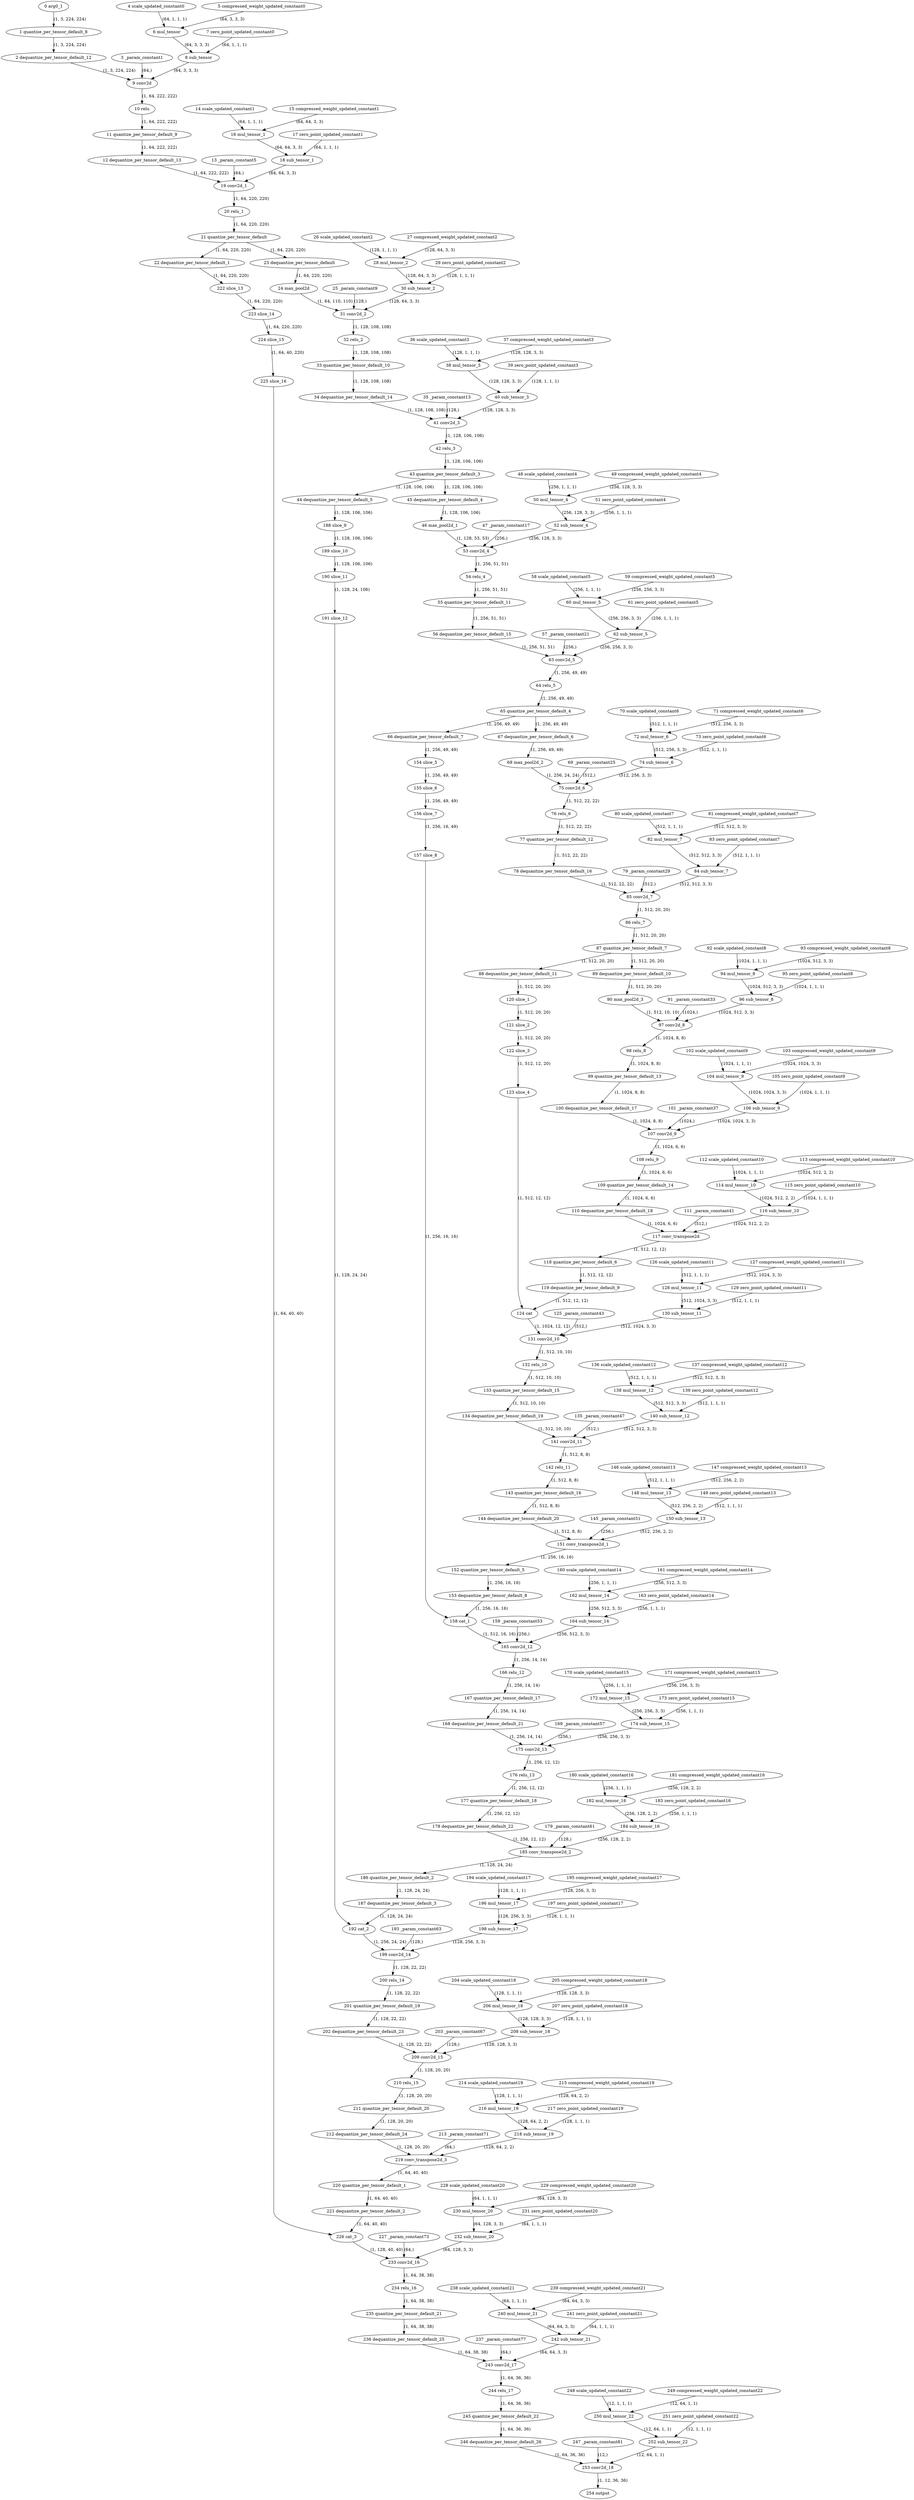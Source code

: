 strict digraph  {
"0 arg0_1" [id=0, type=input];
"1 quantize_per_tensor_default_8" [id=1, type=quantize_per_tensor];
"2 dequantize_per_tensor_default_12" [id=2, type=dequantize_per_tensor];
"3 _param_constant1" [id=3, type=get_attr];
"4 scale_updated_constant0" [id=4, type=get_attr];
"5 compressed_weight_updated_constant0" [id=5, type=get_attr];
"6 mul_tensor" [id=6, type=mul];
"7 zero_point_updated_constant0" [id=7, type=get_attr];
"8 sub_tensor" [id=8, type=sub];
"9 conv2d" [id=9, type=conv2d];
"10 relu" [id=10, type=relu];
"11 quantize_per_tensor_default_9" [id=11, type=quantize_per_tensor];
"12 dequantize_per_tensor_default_13" [id=12, type=dequantize_per_tensor];
"13 _param_constant5" [id=13, type=get_attr];
"14 scale_updated_constant1" [id=14, type=get_attr];
"15 compressed_weight_updated_constant1" [id=15, type=get_attr];
"16 mul_tensor_1" [id=16, type=mul];
"17 zero_point_updated_constant1" [id=17, type=get_attr];
"18 sub_tensor_1" [id=18, type=sub];
"19 conv2d_1" [id=19, type=conv2d];
"20 relu_1" [id=20, type=relu];
"21 quantize_per_tensor_default" [id=21, type=quantize_per_tensor];
"22 dequantize_per_tensor_default_1" [id=22, type=dequantize_per_tensor];
"23 dequantize_per_tensor_default" [id=23, type=dequantize_per_tensor];
"24 max_pool2d" [id=24, type=max_pool2d];
"25 _param_constant9" [id=25, type=get_attr];
"26 scale_updated_constant2" [id=26, type=get_attr];
"27 compressed_weight_updated_constant2" [id=27, type=get_attr];
"28 mul_tensor_2" [id=28, type=mul];
"29 zero_point_updated_constant2" [id=29, type=get_attr];
"30 sub_tensor_2" [id=30, type=sub];
"31 conv2d_2" [id=31, type=conv2d];
"32 relu_2" [id=32, type=relu];
"33 quantize_per_tensor_default_10" [id=33, type=quantize_per_tensor];
"34 dequantize_per_tensor_default_14" [id=34, type=dequantize_per_tensor];
"35 _param_constant13" [id=35, type=get_attr];
"36 scale_updated_constant3" [id=36, type=get_attr];
"37 compressed_weight_updated_constant3" [id=37, type=get_attr];
"38 mul_tensor_3" [id=38, type=mul];
"39 zero_point_updated_constant3" [id=39, type=get_attr];
"40 sub_tensor_3" [id=40, type=sub];
"41 conv2d_3" [id=41, type=conv2d];
"42 relu_3" [id=42, type=relu];
"43 quantize_per_tensor_default_3" [id=43, type=quantize_per_tensor];
"44 dequantize_per_tensor_default_5" [id=44, type=dequantize_per_tensor];
"45 dequantize_per_tensor_default_4" [id=45, type=dequantize_per_tensor];
"46 max_pool2d_1" [id=46, type=max_pool2d];
"47 _param_constant17" [id=47, type=get_attr];
"48 scale_updated_constant4" [id=48, type=get_attr];
"49 compressed_weight_updated_constant4" [id=49, type=get_attr];
"50 mul_tensor_4" [id=50, type=mul];
"51 zero_point_updated_constant4" [id=51, type=get_attr];
"52 sub_tensor_4" [id=52, type=sub];
"53 conv2d_4" [id=53, type=conv2d];
"54 relu_4" [id=54, type=relu];
"55 quantize_per_tensor_default_11" [id=55, type=quantize_per_tensor];
"56 dequantize_per_tensor_default_15" [id=56, type=dequantize_per_tensor];
"57 _param_constant21" [id=57, type=get_attr];
"58 scale_updated_constant5" [id=58, type=get_attr];
"59 compressed_weight_updated_constant5" [id=59, type=get_attr];
"60 mul_tensor_5" [id=60, type=mul];
"61 zero_point_updated_constant5" [id=61, type=get_attr];
"62 sub_tensor_5" [id=62, type=sub];
"63 conv2d_5" [id=63, type=conv2d];
"64 relu_5" [id=64, type=relu];
"65 quantize_per_tensor_default_4" [id=65, type=quantize_per_tensor];
"66 dequantize_per_tensor_default_7" [id=66, type=dequantize_per_tensor];
"67 dequantize_per_tensor_default_6" [id=67, type=dequantize_per_tensor];
"68 max_pool2d_2" [id=68, type=max_pool2d];
"69 _param_constant25" [id=69, type=get_attr];
"70 scale_updated_constant6" [id=70, type=get_attr];
"71 compressed_weight_updated_constant6" [id=71, type=get_attr];
"72 mul_tensor_6" [id=72, type=mul];
"73 zero_point_updated_constant6" [id=73, type=get_attr];
"74 sub_tensor_6" [id=74, type=sub];
"75 conv2d_6" [id=75, type=conv2d];
"76 relu_6" [id=76, type=relu];
"77 quantize_per_tensor_default_12" [id=77, type=quantize_per_tensor];
"78 dequantize_per_tensor_default_16" [id=78, type=dequantize_per_tensor];
"79 _param_constant29" [id=79, type=get_attr];
"80 scale_updated_constant7" [id=80, type=get_attr];
"81 compressed_weight_updated_constant7" [id=81, type=get_attr];
"82 mul_tensor_7" [id=82, type=mul];
"83 zero_point_updated_constant7" [id=83, type=get_attr];
"84 sub_tensor_7" [id=84, type=sub];
"85 conv2d_7" [id=85, type=conv2d];
"86 relu_7" [id=86, type=relu];
"87 quantize_per_tensor_default_7" [id=87, type=quantize_per_tensor];
"88 dequantize_per_tensor_default_11" [id=88, type=dequantize_per_tensor];
"89 dequantize_per_tensor_default_10" [id=89, type=dequantize_per_tensor];
"90 max_pool2d_3" [id=90, type=max_pool2d];
"91 _param_constant33" [id=91, type=get_attr];
"92 scale_updated_constant8" [id=92, type=get_attr];
"93 compressed_weight_updated_constant8" [id=93, type=get_attr];
"94 mul_tensor_8" [id=94, type=mul];
"95 zero_point_updated_constant8" [id=95, type=get_attr];
"96 sub_tensor_8" [id=96, type=sub];
"97 conv2d_8" [id=97, type=conv2d];
"98 relu_8" [id=98, type=relu];
"99 quantize_per_tensor_default_13" [id=99, type=quantize_per_tensor];
"100 dequantize_per_tensor_default_17" [id=100, type=dequantize_per_tensor];
"101 _param_constant37" [id=101, type=get_attr];
"102 scale_updated_constant9" [id=102, type=get_attr];
"103 compressed_weight_updated_constant9" [id=103, type=get_attr];
"104 mul_tensor_9" [id=104, type=mul];
"105 zero_point_updated_constant9" [id=105, type=get_attr];
"106 sub_tensor_9" [id=106, type=sub];
"107 conv2d_9" [id=107, type=conv2d];
"108 relu_9" [id=108, type=relu];
"109 quantize_per_tensor_default_14" [id=109, type=quantize_per_tensor];
"110 dequantize_per_tensor_default_18" [id=110, type=dequantize_per_tensor];
"111 _param_constant41" [id=111, type=get_attr];
"112 scale_updated_constant10" [id=112, type=get_attr];
"113 compressed_weight_updated_constant10" [id=113, type=get_attr];
"114 mul_tensor_10" [id=114, type=mul];
"115 zero_point_updated_constant10" [id=115, type=get_attr];
"116 sub_tensor_10" [id=116, type=sub];
"117 conv_transpose2d" [id=117, type=conv_transpose2d];
"118 quantize_per_tensor_default_6" [id=118, type=quantize_per_tensor];
"119 dequantize_per_tensor_default_9" [id=119, type=dequantize_per_tensor];
"120 slice_1" [id=120, type=slice];
"121 slice_2" [id=121, type=slice];
"122 slice_3" [id=122, type=slice];
"123 slice_4" [id=123, type=slice];
"124 cat" [id=124, type=cat];
"125 _param_constant43" [id=125, type=get_attr];
"126 scale_updated_constant11" [id=126, type=get_attr];
"127 compressed_weight_updated_constant11" [id=127, type=get_attr];
"128 mul_tensor_11" [id=128, type=mul];
"129 zero_point_updated_constant11" [id=129, type=get_attr];
"130 sub_tensor_11" [id=130, type=sub];
"131 conv2d_10" [id=131, type=conv2d];
"132 relu_10" [id=132, type=relu];
"133 quantize_per_tensor_default_15" [id=133, type=quantize_per_tensor];
"134 dequantize_per_tensor_default_19" [id=134, type=dequantize_per_tensor];
"135 _param_constant47" [id=135, type=get_attr];
"136 scale_updated_constant12" [id=136, type=get_attr];
"137 compressed_weight_updated_constant12" [id=137, type=get_attr];
"138 mul_tensor_12" [id=138, type=mul];
"139 zero_point_updated_constant12" [id=139, type=get_attr];
"140 sub_tensor_12" [id=140, type=sub];
"141 conv2d_11" [id=141, type=conv2d];
"142 relu_11" [id=142, type=relu];
"143 quantize_per_tensor_default_16" [id=143, type=quantize_per_tensor];
"144 dequantize_per_tensor_default_20" [id=144, type=dequantize_per_tensor];
"145 _param_constant51" [id=145, type=get_attr];
"146 scale_updated_constant13" [id=146, type=get_attr];
"147 compressed_weight_updated_constant13" [id=147, type=get_attr];
"148 mul_tensor_13" [id=148, type=mul];
"149 zero_point_updated_constant13" [id=149, type=get_attr];
"150 sub_tensor_13" [id=150, type=sub];
"151 conv_transpose2d_1" [id=151, type=conv_transpose2d];
"152 quantize_per_tensor_default_5" [id=152, type=quantize_per_tensor];
"153 dequantize_per_tensor_default_8" [id=153, type=dequantize_per_tensor];
"154 slice_5" [id=154, type=slice];
"155 slice_6" [id=155, type=slice];
"156 slice_7" [id=156, type=slice];
"157 slice_8" [id=157, type=slice];
"158 cat_1" [id=158, type=cat];
"159 _param_constant53" [id=159, type=get_attr];
"160 scale_updated_constant14" [id=160, type=get_attr];
"161 compressed_weight_updated_constant14" [id=161, type=get_attr];
"162 mul_tensor_14" [id=162, type=mul];
"163 zero_point_updated_constant14" [id=163, type=get_attr];
"164 sub_tensor_14" [id=164, type=sub];
"165 conv2d_12" [id=165, type=conv2d];
"166 relu_12" [id=166, type=relu];
"167 quantize_per_tensor_default_17" [id=167, type=quantize_per_tensor];
"168 dequantize_per_tensor_default_21" [id=168, type=dequantize_per_tensor];
"169 _param_constant57" [id=169, type=get_attr];
"170 scale_updated_constant15" [id=170, type=get_attr];
"171 compressed_weight_updated_constant15" [id=171, type=get_attr];
"172 mul_tensor_15" [id=172, type=mul];
"173 zero_point_updated_constant15" [id=173, type=get_attr];
"174 sub_tensor_15" [id=174, type=sub];
"175 conv2d_13" [id=175, type=conv2d];
"176 relu_13" [id=176, type=relu];
"177 quantize_per_tensor_default_18" [id=177, type=quantize_per_tensor];
"178 dequantize_per_tensor_default_22" [id=178, type=dequantize_per_tensor];
"179 _param_constant61" [id=179, type=get_attr];
"180 scale_updated_constant16" [id=180, type=get_attr];
"181 compressed_weight_updated_constant16" [id=181, type=get_attr];
"182 mul_tensor_16" [id=182, type=mul];
"183 zero_point_updated_constant16" [id=183, type=get_attr];
"184 sub_tensor_16" [id=184, type=sub];
"185 conv_transpose2d_2" [id=185, type=conv_transpose2d];
"186 quantize_per_tensor_default_2" [id=186, type=quantize_per_tensor];
"187 dequantize_per_tensor_default_3" [id=187, type=dequantize_per_tensor];
"188 slice_9" [id=188, type=slice];
"189 slice_10" [id=189, type=slice];
"190 slice_11" [id=190, type=slice];
"191 slice_12" [id=191, type=slice];
"192 cat_2" [id=192, type=cat];
"193 _param_constant63" [id=193, type=get_attr];
"194 scale_updated_constant17" [id=194, type=get_attr];
"195 compressed_weight_updated_constant17" [id=195, type=get_attr];
"196 mul_tensor_17" [id=196, type=mul];
"197 zero_point_updated_constant17" [id=197, type=get_attr];
"198 sub_tensor_17" [id=198, type=sub];
"199 conv2d_14" [id=199, type=conv2d];
"200 relu_14" [id=200, type=relu];
"201 quantize_per_tensor_default_19" [id=201, type=quantize_per_tensor];
"202 dequantize_per_tensor_default_23" [id=202, type=dequantize_per_tensor];
"203 _param_constant67" [id=203, type=get_attr];
"204 scale_updated_constant18" [id=204, type=get_attr];
"205 compressed_weight_updated_constant18" [id=205, type=get_attr];
"206 mul_tensor_18" [id=206, type=mul];
"207 zero_point_updated_constant18" [id=207, type=get_attr];
"208 sub_tensor_18" [id=208, type=sub];
"209 conv2d_15" [id=209, type=conv2d];
"210 relu_15" [id=210, type=relu];
"211 quantize_per_tensor_default_20" [id=211, type=quantize_per_tensor];
"212 dequantize_per_tensor_default_24" [id=212, type=dequantize_per_tensor];
"213 _param_constant71" [id=213, type=get_attr];
"214 scale_updated_constant19" [id=214, type=get_attr];
"215 compressed_weight_updated_constant19" [id=215, type=get_attr];
"216 mul_tensor_19" [id=216, type=mul];
"217 zero_point_updated_constant19" [id=217, type=get_attr];
"218 sub_tensor_19" [id=218, type=sub];
"219 conv_transpose2d_3" [id=219, type=conv_transpose2d];
"220 quantize_per_tensor_default_1" [id=220, type=quantize_per_tensor];
"221 dequantize_per_tensor_default_2" [id=221, type=dequantize_per_tensor];
"222 slice_13" [id=222, type=slice];
"223 slice_14" [id=223, type=slice];
"224 slice_15" [id=224, type=slice];
"225 slice_16" [id=225, type=slice];
"226 cat_3" [id=226, type=cat];
"227 _param_constant73" [id=227, type=get_attr];
"228 scale_updated_constant20" [id=228, type=get_attr];
"229 compressed_weight_updated_constant20" [id=229, type=get_attr];
"230 mul_tensor_20" [id=230, type=mul];
"231 zero_point_updated_constant20" [id=231, type=get_attr];
"232 sub_tensor_20" [id=232, type=sub];
"233 conv2d_16" [id=233, type=conv2d];
"234 relu_16" [id=234, type=relu];
"235 quantize_per_tensor_default_21" [id=235, type=quantize_per_tensor];
"236 dequantize_per_tensor_default_25" [id=236, type=dequantize_per_tensor];
"237 _param_constant77" [id=237, type=get_attr];
"238 scale_updated_constant21" [id=238, type=get_attr];
"239 compressed_weight_updated_constant21" [id=239, type=get_attr];
"240 mul_tensor_21" [id=240, type=mul];
"241 zero_point_updated_constant21" [id=241, type=get_attr];
"242 sub_tensor_21" [id=242, type=sub];
"243 conv2d_17" [id=243, type=conv2d];
"244 relu_17" [id=244, type=relu];
"245 quantize_per_tensor_default_22" [id=245, type=quantize_per_tensor];
"246 dequantize_per_tensor_default_26" [id=246, type=dequantize_per_tensor];
"247 _param_constant81" [id=247, type=get_attr];
"248 scale_updated_constant22" [id=248, type=get_attr];
"249 compressed_weight_updated_constant22" [id=249, type=get_attr];
"250 mul_tensor_22" [id=250, type=mul];
"251 zero_point_updated_constant22" [id=251, type=get_attr];
"252 sub_tensor_22" [id=252, type=sub];
"253 conv2d_18" [id=253, type=conv2d];
"254 output" [id=254, type=output];
"0 arg0_1" -> "1 quantize_per_tensor_default_8"  [label="(1, 3, 224, 224)", style=solid];
"1 quantize_per_tensor_default_8" -> "2 dequantize_per_tensor_default_12"  [label="(1, 3, 224, 224)", style=solid];
"2 dequantize_per_tensor_default_12" -> "9 conv2d"  [label="(1, 3, 224, 224)", style=solid];
"3 _param_constant1" -> "9 conv2d"  [label="(64,)", style=solid];
"4 scale_updated_constant0" -> "6 mul_tensor"  [label="(64, 1, 1, 1)", style=solid];
"5 compressed_weight_updated_constant0" -> "6 mul_tensor"  [label="(64, 3, 3, 3)", style=solid];
"6 mul_tensor" -> "8 sub_tensor"  [label="(64, 3, 3, 3)", style=solid];
"7 zero_point_updated_constant0" -> "8 sub_tensor"  [label="(64, 1, 1, 1)", style=solid];
"8 sub_tensor" -> "9 conv2d"  [label="(64, 3, 3, 3)", style=solid];
"9 conv2d" -> "10 relu"  [label="(1, 64, 222, 222)", style=solid];
"10 relu" -> "11 quantize_per_tensor_default_9"  [label="(1, 64, 222, 222)", style=solid];
"11 quantize_per_tensor_default_9" -> "12 dequantize_per_tensor_default_13"  [label="(1, 64, 222, 222)", style=solid];
"12 dequantize_per_tensor_default_13" -> "19 conv2d_1"  [label="(1, 64, 222, 222)", style=solid];
"13 _param_constant5" -> "19 conv2d_1"  [label="(64,)", style=solid];
"14 scale_updated_constant1" -> "16 mul_tensor_1"  [label="(64, 1, 1, 1)", style=solid];
"15 compressed_weight_updated_constant1" -> "16 mul_tensor_1"  [label="(64, 64, 3, 3)", style=solid];
"16 mul_tensor_1" -> "18 sub_tensor_1"  [label="(64, 64, 3, 3)", style=solid];
"17 zero_point_updated_constant1" -> "18 sub_tensor_1"  [label="(64, 1, 1, 1)", style=solid];
"18 sub_tensor_1" -> "19 conv2d_1"  [label="(64, 64, 3, 3)", style=solid];
"19 conv2d_1" -> "20 relu_1"  [label="(1, 64, 220, 220)", style=solid];
"20 relu_1" -> "21 quantize_per_tensor_default"  [label="(1, 64, 220, 220)", style=solid];
"21 quantize_per_tensor_default" -> "22 dequantize_per_tensor_default_1"  [label="(1, 64, 220, 220)", style=solid];
"21 quantize_per_tensor_default" -> "23 dequantize_per_tensor_default"  [label="(1, 64, 220, 220)", style=solid];
"22 dequantize_per_tensor_default_1" -> "222 slice_13"  [label="(1, 64, 220, 220)", style=solid];
"23 dequantize_per_tensor_default" -> "24 max_pool2d"  [label="(1, 64, 220, 220)", style=solid];
"24 max_pool2d" -> "31 conv2d_2"  [label="(1, 64, 110, 110)", style=solid];
"25 _param_constant9" -> "31 conv2d_2"  [label="(128,)", style=solid];
"26 scale_updated_constant2" -> "28 mul_tensor_2"  [label="(128, 1, 1, 1)", style=solid];
"27 compressed_weight_updated_constant2" -> "28 mul_tensor_2"  [label="(128, 64, 3, 3)", style=solid];
"28 mul_tensor_2" -> "30 sub_tensor_2"  [label="(128, 64, 3, 3)", style=solid];
"29 zero_point_updated_constant2" -> "30 sub_tensor_2"  [label="(128, 1, 1, 1)", style=solid];
"30 sub_tensor_2" -> "31 conv2d_2"  [label="(128, 64, 3, 3)", style=solid];
"31 conv2d_2" -> "32 relu_2"  [label="(1, 128, 108, 108)", style=solid];
"32 relu_2" -> "33 quantize_per_tensor_default_10"  [label="(1, 128, 108, 108)", style=solid];
"33 quantize_per_tensor_default_10" -> "34 dequantize_per_tensor_default_14"  [label="(1, 128, 108, 108)", style=solid];
"34 dequantize_per_tensor_default_14" -> "41 conv2d_3"  [label="(1, 128, 108, 108)", style=solid];
"35 _param_constant13" -> "41 conv2d_3"  [label="(128,)", style=solid];
"36 scale_updated_constant3" -> "38 mul_tensor_3"  [label="(128, 1, 1, 1)", style=solid];
"37 compressed_weight_updated_constant3" -> "38 mul_tensor_3"  [label="(128, 128, 3, 3)", style=solid];
"38 mul_tensor_3" -> "40 sub_tensor_3"  [label="(128, 128, 3, 3)", style=solid];
"39 zero_point_updated_constant3" -> "40 sub_tensor_3"  [label="(128, 1, 1, 1)", style=solid];
"40 sub_tensor_3" -> "41 conv2d_3"  [label="(128, 128, 3, 3)", style=solid];
"41 conv2d_3" -> "42 relu_3"  [label="(1, 128, 106, 106)", style=solid];
"42 relu_3" -> "43 quantize_per_tensor_default_3"  [label="(1, 128, 106, 106)", style=solid];
"43 quantize_per_tensor_default_3" -> "44 dequantize_per_tensor_default_5"  [label="(1, 128, 106, 106)", style=solid];
"43 quantize_per_tensor_default_3" -> "45 dequantize_per_tensor_default_4"  [label="(1, 128, 106, 106)", style=solid];
"44 dequantize_per_tensor_default_5" -> "188 slice_9"  [label="(1, 128, 106, 106)", style=solid];
"45 dequantize_per_tensor_default_4" -> "46 max_pool2d_1"  [label="(1, 128, 106, 106)", style=solid];
"46 max_pool2d_1" -> "53 conv2d_4"  [label="(1, 128, 53, 53)", style=solid];
"47 _param_constant17" -> "53 conv2d_4"  [label="(256,)", style=solid];
"48 scale_updated_constant4" -> "50 mul_tensor_4"  [label="(256, 1, 1, 1)", style=solid];
"49 compressed_weight_updated_constant4" -> "50 mul_tensor_4"  [label="(256, 128, 3, 3)", style=solid];
"50 mul_tensor_4" -> "52 sub_tensor_4"  [label="(256, 128, 3, 3)", style=solid];
"51 zero_point_updated_constant4" -> "52 sub_tensor_4"  [label="(256, 1, 1, 1)", style=solid];
"52 sub_tensor_4" -> "53 conv2d_4"  [label="(256, 128, 3, 3)", style=solid];
"53 conv2d_4" -> "54 relu_4"  [label="(1, 256, 51, 51)", style=solid];
"54 relu_4" -> "55 quantize_per_tensor_default_11"  [label="(1, 256, 51, 51)", style=solid];
"55 quantize_per_tensor_default_11" -> "56 dequantize_per_tensor_default_15"  [label="(1, 256, 51, 51)", style=solid];
"56 dequantize_per_tensor_default_15" -> "63 conv2d_5"  [label="(1, 256, 51, 51)", style=solid];
"57 _param_constant21" -> "63 conv2d_5"  [label="(256,)", style=solid];
"58 scale_updated_constant5" -> "60 mul_tensor_5"  [label="(256, 1, 1, 1)", style=solid];
"59 compressed_weight_updated_constant5" -> "60 mul_tensor_5"  [label="(256, 256, 3, 3)", style=solid];
"60 mul_tensor_5" -> "62 sub_tensor_5"  [label="(256, 256, 3, 3)", style=solid];
"61 zero_point_updated_constant5" -> "62 sub_tensor_5"  [label="(256, 1, 1, 1)", style=solid];
"62 sub_tensor_5" -> "63 conv2d_5"  [label="(256, 256, 3, 3)", style=solid];
"63 conv2d_5" -> "64 relu_5"  [label="(1, 256, 49, 49)", style=solid];
"64 relu_5" -> "65 quantize_per_tensor_default_4"  [label="(1, 256, 49, 49)", style=solid];
"65 quantize_per_tensor_default_4" -> "66 dequantize_per_tensor_default_7"  [label="(1, 256, 49, 49)", style=solid];
"65 quantize_per_tensor_default_4" -> "67 dequantize_per_tensor_default_6"  [label="(1, 256, 49, 49)", style=solid];
"66 dequantize_per_tensor_default_7" -> "154 slice_5"  [label="(1, 256, 49, 49)", style=solid];
"67 dequantize_per_tensor_default_6" -> "68 max_pool2d_2"  [label="(1, 256, 49, 49)", style=solid];
"68 max_pool2d_2" -> "75 conv2d_6"  [label="(1, 256, 24, 24)", style=solid];
"69 _param_constant25" -> "75 conv2d_6"  [label="(512,)", style=solid];
"70 scale_updated_constant6" -> "72 mul_tensor_6"  [label="(512, 1, 1, 1)", style=solid];
"71 compressed_weight_updated_constant6" -> "72 mul_tensor_6"  [label="(512, 256, 3, 3)", style=solid];
"72 mul_tensor_6" -> "74 sub_tensor_6"  [label="(512, 256, 3, 3)", style=solid];
"73 zero_point_updated_constant6" -> "74 sub_tensor_6"  [label="(512, 1, 1, 1)", style=solid];
"74 sub_tensor_6" -> "75 conv2d_6"  [label="(512, 256, 3, 3)", style=solid];
"75 conv2d_6" -> "76 relu_6"  [label="(1, 512, 22, 22)", style=solid];
"76 relu_6" -> "77 quantize_per_tensor_default_12"  [label="(1, 512, 22, 22)", style=solid];
"77 quantize_per_tensor_default_12" -> "78 dequantize_per_tensor_default_16"  [label="(1, 512, 22, 22)", style=solid];
"78 dequantize_per_tensor_default_16" -> "85 conv2d_7"  [label="(1, 512, 22, 22)", style=solid];
"79 _param_constant29" -> "85 conv2d_7"  [label="(512,)", style=solid];
"80 scale_updated_constant7" -> "82 mul_tensor_7"  [label="(512, 1, 1, 1)", style=solid];
"81 compressed_weight_updated_constant7" -> "82 mul_tensor_7"  [label="(512, 512, 3, 3)", style=solid];
"82 mul_tensor_7" -> "84 sub_tensor_7"  [label="(512, 512, 3, 3)", style=solid];
"83 zero_point_updated_constant7" -> "84 sub_tensor_7"  [label="(512, 1, 1, 1)", style=solid];
"84 sub_tensor_7" -> "85 conv2d_7"  [label="(512, 512, 3, 3)", style=solid];
"85 conv2d_7" -> "86 relu_7"  [label="(1, 512, 20, 20)", style=solid];
"86 relu_7" -> "87 quantize_per_tensor_default_7"  [label="(1, 512, 20, 20)", style=solid];
"87 quantize_per_tensor_default_7" -> "88 dequantize_per_tensor_default_11"  [label="(1, 512, 20, 20)", style=solid];
"87 quantize_per_tensor_default_7" -> "89 dequantize_per_tensor_default_10"  [label="(1, 512, 20, 20)", style=solid];
"88 dequantize_per_tensor_default_11" -> "120 slice_1"  [label="(1, 512, 20, 20)", style=solid];
"89 dequantize_per_tensor_default_10" -> "90 max_pool2d_3"  [label="(1, 512, 20, 20)", style=solid];
"90 max_pool2d_3" -> "97 conv2d_8"  [label="(1, 512, 10, 10)", style=solid];
"91 _param_constant33" -> "97 conv2d_8"  [label="(1024,)", style=solid];
"92 scale_updated_constant8" -> "94 mul_tensor_8"  [label="(1024, 1, 1, 1)", style=solid];
"93 compressed_weight_updated_constant8" -> "94 mul_tensor_8"  [label="(1024, 512, 3, 3)", style=solid];
"94 mul_tensor_8" -> "96 sub_tensor_8"  [label="(1024, 512, 3, 3)", style=solid];
"95 zero_point_updated_constant8" -> "96 sub_tensor_8"  [label="(1024, 1, 1, 1)", style=solid];
"96 sub_tensor_8" -> "97 conv2d_8"  [label="(1024, 512, 3, 3)", style=solid];
"97 conv2d_8" -> "98 relu_8"  [label="(1, 1024, 8, 8)", style=solid];
"98 relu_8" -> "99 quantize_per_tensor_default_13"  [label="(1, 1024, 8, 8)", style=solid];
"99 quantize_per_tensor_default_13" -> "100 dequantize_per_tensor_default_17"  [label="(1, 1024, 8, 8)", style=solid];
"100 dequantize_per_tensor_default_17" -> "107 conv2d_9"  [label="(1, 1024, 8, 8)", style=solid];
"101 _param_constant37" -> "107 conv2d_9"  [label="(1024,)", style=solid];
"102 scale_updated_constant9" -> "104 mul_tensor_9"  [label="(1024, 1, 1, 1)", style=solid];
"103 compressed_weight_updated_constant9" -> "104 mul_tensor_9"  [label="(1024, 1024, 3, 3)", style=solid];
"104 mul_tensor_9" -> "106 sub_tensor_9"  [label="(1024, 1024, 3, 3)", style=solid];
"105 zero_point_updated_constant9" -> "106 sub_tensor_9"  [label="(1024, 1, 1, 1)", style=solid];
"106 sub_tensor_9" -> "107 conv2d_9"  [label="(1024, 1024, 3, 3)", style=solid];
"107 conv2d_9" -> "108 relu_9"  [label="(1, 1024, 6, 6)", style=solid];
"108 relu_9" -> "109 quantize_per_tensor_default_14"  [label="(1, 1024, 6, 6)", style=solid];
"109 quantize_per_tensor_default_14" -> "110 dequantize_per_tensor_default_18"  [label="(1, 1024, 6, 6)", style=solid];
"110 dequantize_per_tensor_default_18" -> "117 conv_transpose2d"  [label="(1, 1024, 6, 6)", style=solid];
"111 _param_constant41" -> "117 conv_transpose2d"  [label="(512,)", style=solid];
"112 scale_updated_constant10" -> "114 mul_tensor_10"  [label="(1024, 1, 1, 1)", style=solid];
"113 compressed_weight_updated_constant10" -> "114 mul_tensor_10"  [label="(1024, 512, 2, 2)", style=solid];
"114 mul_tensor_10" -> "116 sub_tensor_10"  [label="(1024, 512, 2, 2)", style=solid];
"115 zero_point_updated_constant10" -> "116 sub_tensor_10"  [label="(1024, 1, 1, 1)", style=solid];
"116 sub_tensor_10" -> "117 conv_transpose2d"  [label="(1024, 512, 2, 2)", style=solid];
"117 conv_transpose2d" -> "118 quantize_per_tensor_default_6"  [label="(1, 512, 12, 12)", style=solid];
"118 quantize_per_tensor_default_6" -> "119 dequantize_per_tensor_default_9"  [label="(1, 512, 12, 12)", style=solid];
"119 dequantize_per_tensor_default_9" -> "124 cat"  [label="(1, 512, 12, 12)", style=solid];
"120 slice_1" -> "121 slice_2"  [label="(1, 512, 20, 20)", style=solid];
"121 slice_2" -> "122 slice_3"  [label="(1, 512, 20, 20)", style=solid];
"122 slice_3" -> "123 slice_4"  [label="(1, 512, 12, 20)", style=solid];
"123 slice_4" -> "124 cat"  [label="(1, 512, 12, 12)", style=solid];
"124 cat" -> "131 conv2d_10"  [label="(1, 1024, 12, 12)", style=solid];
"125 _param_constant43" -> "131 conv2d_10"  [label="(512,)", style=solid];
"126 scale_updated_constant11" -> "128 mul_tensor_11"  [label="(512, 1, 1, 1)", style=solid];
"127 compressed_weight_updated_constant11" -> "128 mul_tensor_11"  [label="(512, 1024, 3, 3)", style=solid];
"128 mul_tensor_11" -> "130 sub_tensor_11"  [label="(512, 1024, 3, 3)", style=solid];
"129 zero_point_updated_constant11" -> "130 sub_tensor_11"  [label="(512, 1, 1, 1)", style=solid];
"130 sub_tensor_11" -> "131 conv2d_10"  [label="(512, 1024, 3, 3)", style=solid];
"131 conv2d_10" -> "132 relu_10"  [label="(1, 512, 10, 10)", style=solid];
"132 relu_10" -> "133 quantize_per_tensor_default_15"  [label="(1, 512, 10, 10)", style=solid];
"133 quantize_per_tensor_default_15" -> "134 dequantize_per_tensor_default_19"  [label="(1, 512, 10, 10)", style=solid];
"134 dequantize_per_tensor_default_19" -> "141 conv2d_11"  [label="(1, 512, 10, 10)", style=solid];
"135 _param_constant47" -> "141 conv2d_11"  [label="(512,)", style=solid];
"136 scale_updated_constant12" -> "138 mul_tensor_12"  [label="(512, 1, 1, 1)", style=solid];
"137 compressed_weight_updated_constant12" -> "138 mul_tensor_12"  [label="(512, 512, 3, 3)", style=solid];
"138 mul_tensor_12" -> "140 sub_tensor_12"  [label="(512, 512, 3, 3)", style=solid];
"139 zero_point_updated_constant12" -> "140 sub_tensor_12"  [label="(512, 1, 1, 1)", style=solid];
"140 sub_tensor_12" -> "141 conv2d_11"  [label="(512, 512, 3, 3)", style=solid];
"141 conv2d_11" -> "142 relu_11"  [label="(1, 512, 8, 8)", style=solid];
"142 relu_11" -> "143 quantize_per_tensor_default_16"  [label="(1, 512, 8, 8)", style=solid];
"143 quantize_per_tensor_default_16" -> "144 dequantize_per_tensor_default_20"  [label="(1, 512, 8, 8)", style=solid];
"144 dequantize_per_tensor_default_20" -> "151 conv_transpose2d_1"  [label="(1, 512, 8, 8)", style=solid];
"145 _param_constant51" -> "151 conv_transpose2d_1"  [label="(256,)", style=solid];
"146 scale_updated_constant13" -> "148 mul_tensor_13"  [label="(512, 1, 1, 1)", style=solid];
"147 compressed_weight_updated_constant13" -> "148 mul_tensor_13"  [label="(512, 256, 2, 2)", style=solid];
"148 mul_tensor_13" -> "150 sub_tensor_13"  [label="(512, 256, 2, 2)", style=solid];
"149 zero_point_updated_constant13" -> "150 sub_tensor_13"  [label="(512, 1, 1, 1)", style=solid];
"150 sub_tensor_13" -> "151 conv_transpose2d_1"  [label="(512, 256, 2, 2)", style=solid];
"151 conv_transpose2d_1" -> "152 quantize_per_tensor_default_5"  [label="(1, 256, 16, 16)", style=solid];
"152 quantize_per_tensor_default_5" -> "153 dequantize_per_tensor_default_8"  [label="(1, 256, 16, 16)", style=solid];
"153 dequantize_per_tensor_default_8" -> "158 cat_1"  [label="(1, 256, 16, 16)", style=solid];
"154 slice_5" -> "155 slice_6"  [label="(1, 256, 49, 49)", style=solid];
"155 slice_6" -> "156 slice_7"  [label="(1, 256, 49, 49)", style=solid];
"156 slice_7" -> "157 slice_8"  [label="(1, 256, 16, 49)", style=solid];
"157 slice_8" -> "158 cat_1"  [label="(1, 256, 16, 16)", style=solid];
"158 cat_1" -> "165 conv2d_12"  [label="(1, 512, 16, 16)", style=solid];
"159 _param_constant53" -> "165 conv2d_12"  [label="(256,)", style=solid];
"160 scale_updated_constant14" -> "162 mul_tensor_14"  [label="(256, 1, 1, 1)", style=solid];
"161 compressed_weight_updated_constant14" -> "162 mul_tensor_14"  [label="(256, 512, 3, 3)", style=solid];
"162 mul_tensor_14" -> "164 sub_tensor_14"  [label="(256, 512, 3, 3)", style=solid];
"163 zero_point_updated_constant14" -> "164 sub_tensor_14"  [label="(256, 1, 1, 1)", style=solid];
"164 sub_tensor_14" -> "165 conv2d_12"  [label="(256, 512, 3, 3)", style=solid];
"165 conv2d_12" -> "166 relu_12"  [label="(1, 256, 14, 14)", style=solid];
"166 relu_12" -> "167 quantize_per_tensor_default_17"  [label="(1, 256, 14, 14)", style=solid];
"167 quantize_per_tensor_default_17" -> "168 dequantize_per_tensor_default_21"  [label="(1, 256, 14, 14)", style=solid];
"168 dequantize_per_tensor_default_21" -> "175 conv2d_13"  [label="(1, 256, 14, 14)", style=solid];
"169 _param_constant57" -> "175 conv2d_13"  [label="(256,)", style=solid];
"170 scale_updated_constant15" -> "172 mul_tensor_15"  [label="(256, 1, 1, 1)", style=solid];
"171 compressed_weight_updated_constant15" -> "172 mul_tensor_15"  [label="(256, 256, 3, 3)", style=solid];
"172 mul_tensor_15" -> "174 sub_tensor_15"  [label="(256, 256, 3, 3)", style=solid];
"173 zero_point_updated_constant15" -> "174 sub_tensor_15"  [label="(256, 1, 1, 1)", style=solid];
"174 sub_tensor_15" -> "175 conv2d_13"  [label="(256, 256, 3, 3)", style=solid];
"175 conv2d_13" -> "176 relu_13"  [label="(1, 256, 12, 12)", style=solid];
"176 relu_13" -> "177 quantize_per_tensor_default_18"  [label="(1, 256, 12, 12)", style=solid];
"177 quantize_per_tensor_default_18" -> "178 dequantize_per_tensor_default_22"  [label="(1, 256, 12, 12)", style=solid];
"178 dequantize_per_tensor_default_22" -> "185 conv_transpose2d_2"  [label="(1, 256, 12, 12)", style=solid];
"179 _param_constant61" -> "185 conv_transpose2d_2"  [label="(128,)", style=solid];
"180 scale_updated_constant16" -> "182 mul_tensor_16"  [label="(256, 1, 1, 1)", style=solid];
"181 compressed_weight_updated_constant16" -> "182 mul_tensor_16"  [label="(256, 128, 2, 2)", style=solid];
"182 mul_tensor_16" -> "184 sub_tensor_16"  [label="(256, 128, 2, 2)", style=solid];
"183 zero_point_updated_constant16" -> "184 sub_tensor_16"  [label="(256, 1, 1, 1)", style=solid];
"184 sub_tensor_16" -> "185 conv_transpose2d_2"  [label="(256, 128, 2, 2)", style=solid];
"185 conv_transpose2d_2" -> "186 quantize_per_tensor_default_2"  [label="(1, 128, 24, 24)", style=solid];
"186 quantize_per_tensor_default_2" -> "187 dequantize_per_tensor_default_3"  [label="(1, 128, 24, 24)", style=solid];
"187 dequantize_per_tensor_default_3" -> "192 cat_2"  [label="(1, 128, 24, 24)", style=solid];
"188 slice_9" -> "189 slice_10"  [label="(1, 128, 106, 106)", style=solid];
"189 slice_10" -> "190 slice_11"  [label="(1, 128, 106, 106)", style=solid];
"190 slice_11" -> "191 slice_12"  [label="(1, 128, 24, 106)", style=solid];
"191 slice_12" -> "192 cat_2"  [label="(1, 128, 24, 24)", style=solid];
"192 cat_2" -> "199 conv2d_14"  [label="(1, 256, 24, 24)", style=solid];
"193 _param_constant63" -> "199 conv2d_14"  [label="(128,)", style=solid];
"194 scale_updated_constant17" -> "196 mul_tensor_17"  [label="(128, 1, 1, 1)", style=solid];
"195 compressed_weight_updated_constant17" -> "196 mul_tensor_17"  [label="(128, 256, 3, 3)", style=solid];
"196 mul_tensor_17" -> "198 sub_tensor_17"  [label="(128, 256, 3, 3)", style=solid];
"197 zero_point_updated_constant17" -> "198 sub_tensor_17"  [label="(128, 1, 1, 1)", style=solid];
"198 sub_tensor_17" -> "199 conv2d_14"  [label="(128, 256, 3, 3)", style=solid];
"199 conv2d_14" -> "200 relu_14"  [label="(1, 128, 22, 22)", style=solid];
"200 relu_14" -> "201 quantize_per_tensor_default_19"  [label="(1, 128, 22, 22)", style=solid];
"201 quantize_per_tensor_default_19" -> "202 dequantize_per_tensor_default_23"  [label="(1, 128, 22, 22)", style=solid];
"202 dequantize_per_tensor_default_23" -> "209 conv2d_15"  [label="(1, 128, 22, 22)", style=solid];
"203 _param_constant67" -> "209 conv2d_15"  [label="(128,)", style=solid];
"204 scale_updated_constant18" -> "206 mul_tensor_18"  [label="(128, 1, 1, 1)", style=solid];
"205 compressed_weight_updated_constant18" -> "206 mul_tensor_18"  [label="(128, 128, 3, 3)", style=solid];
"206 mul_tensor_18" -> "208 sub_tensor_18"  [label="(128, 128, 3, 3)", style=solid];
"207 zero_point_updated_constant18" -> "208 sub_tensor_18"  [label="(128, 1, 1, 1)", style=solid];
"208 sub_tensor_18" -> "209 conv2d_15"  [label="(128, 128, 3, 3)", style=solid];
"209 conv2d_15" -> "210 relu_15"  [label="(1, 128, 20, 20)", style=solid];
"210 relu_15" -> "211 quantize_per_tensor_default_20"  [label="(1, 128, 20, 20)", style=solid];
"211 quantize_per_tensor_default_20" -> "212 dequantize_per_tensor_default_24"  [label="(1, 128, 20, 20)", style=solid];
"212 dequantize_per_tensor_default_24" -> "219 conv_transpose2d_3"  [label="(1, 128, 20, 20)", style=solid];
"213 _param_constant71" -> "219 conv_transpose2d_3"  [label="(64,)", style=solid];
"214 scale_updated_constant19" -> "216 mul_tensor_19"  [label="(128, 1, 1, 1)", style=solid];
"215 compressed_weight_updated_constant19" -> "216 mul_tensor_19"  [label="(128, 64, 2, 2)", style=solid];
"216 mul_tensor_19" -> "218 sub_tensor_19"  [label="(128, 64, 2, 2)", style=solid];
"217 zero_point_updated_constant19" -> "218 sub_tensor_19"  [label="(128, 1, 1, 1)", style=solid];
"218 sub_tensor_19" -> "219 conv_transpose2d_3"  [label="(128, 64, 2, 2)", style=solid];
"219 conv_transpose2d_3" -> "220 quantize_per_tensor_default_1"  [label="(1, 64, 40, 40)", style=solid];
"220 quantize_per_tensor_default_1" -> "221 dequantize_per_tensor_default_2"  [label="(1, 64, 40, 40)", style=solid];
"221 dequantize_per_tensor_default_2" -> "226 cat_3"  [label="(1, 64, 40, 40)", style=solid];
"222 slice_13" -> "223 slice_14"  [label="(1, 64, 220, 220)", style=solid];
"223 slice_14" -> "224 slice_15"  [label="(1, 64, 220, 220)", style=solid];
"224 slice_15" -> "225 slice_16"  [label="(1, 64, 40, 220)", style=solid];
"225 slice_16" -> "226 cat_3"  [label="(1, 64, 40, 40)", style=solid];
"226 cat_3" -> "233 conv2d_16"  [label="(1, 128, 40, 40)", style=solid];
"227 _param_constant73" -> "233 conv2d_16"  [label="(64,)", style=solid];
"228 scale_updated_constant20" -> "230 mul_tensor_20"  [label="(64, 1, 1, 1)", style=solid];
"229 compressed_weight_updated_constant20" -> "230 mul_tensor_20"  [label="(64, 128, 3, 3)", style=solid];
"230 mul_tensor_20" -> "232 sub_tensor_20"  [label="(64, 128, 3, 3)", style=solid];
"231 zero_point_updated_constant20" -> "232 sub_tensor_20"  [label="(64, 1, 1, 1)", style=solid];
"232 sub_tensor_20" -> "233 conv2d_16"  [label="(64, 128, 3, 3)", style=solid];
"233 conv2d_16" -> "234 relu_16"  [label="(1, 64, 38, 38)", style=solid];
"234 relu_16" -> "235 quantize_per_tensor_default_21"  [label="(1, 64, 38, 38)", style=solid];
"235 quantize_per_tensor_default_21" -> "236 dequantize_per_tensor_default_25"  [label="(1, 64, 38, 38)", style=solid];
"236 dequantize_per_tensor_default_25" -> "243 conv2d_17"  [label="(1, 64, 38, 38)", style=solid];
"237 _param_constant77" -> "243 conv2d_17"  [label="(64,)", style=solid];
"238 scale_updated_constant21" -> "240 mul_tensor_21"  [label="(64, 1, 1, 1)", style=solid];
"239 compressed_weight_updated_constant21" -> "240 mul_tensor_21"  [label="(64, 64, 3, 3)", style=solid];
"240 mul_tensor_21" -> "242 sub_tensor_21"  [label="(64, 64, 3, 3)", style=solid];
"241 zero_point_updated_constant21" -> "242 sub_tensor_21"  [label="(64, 1, 1, 1)", style=solid];
"242 sub_tensor_21" -> "243 conv2d_17"  [label="(64, 64, 3, 3)", style=solid];
"243 conv2d_17" -> "244 relu_17"  [label="(1, 64, 36, 36)", style=solid];
"244 relu_17" -> "245 quantize_per_tensor_default_22"  [label="(1, 64, 36, 36)", style=solid];
"245 quantize_per_tensor_default_22" -> "246 dequantize_per_tensor_default_26"  [label="(1, 64, 36, 36)", style=solid];
"246 dequantize_per_tensor_default_26" -> "253 conv2d_18"  [label="(1, 64, 36, 36)", style=solid];
"247 _param_constant81" -> "253 conv2d_18"  [label="(12,)", style=solid];
"248 scale_updated_constant22" -> "250 mul_tensor_22"  [label="(12, 1, 1, 1)", style=solid];
"249 compressed_weight_updated_constant22" -> "250 mul_tensor_22"  [label="(12, 64, 1, 1)", style=solid];
"250 mul_tensor_22" -> "252 sub_tensor_22"  [label="(12, 64, 1, 1)", style=solid];
"251 zero_point_updated_constant22" -> "252 sub_tensor_22"  [label="(12, 1, 1, 1)", style=solid];
"252 sub_tensor_22" -> "253 conv2d_18"  [label="(12, 64, 1, 1)", style=solid];
"253 conv2d_18" -> "254 output"  [label="(1, 12, 36, 36)", style=solid];
}
